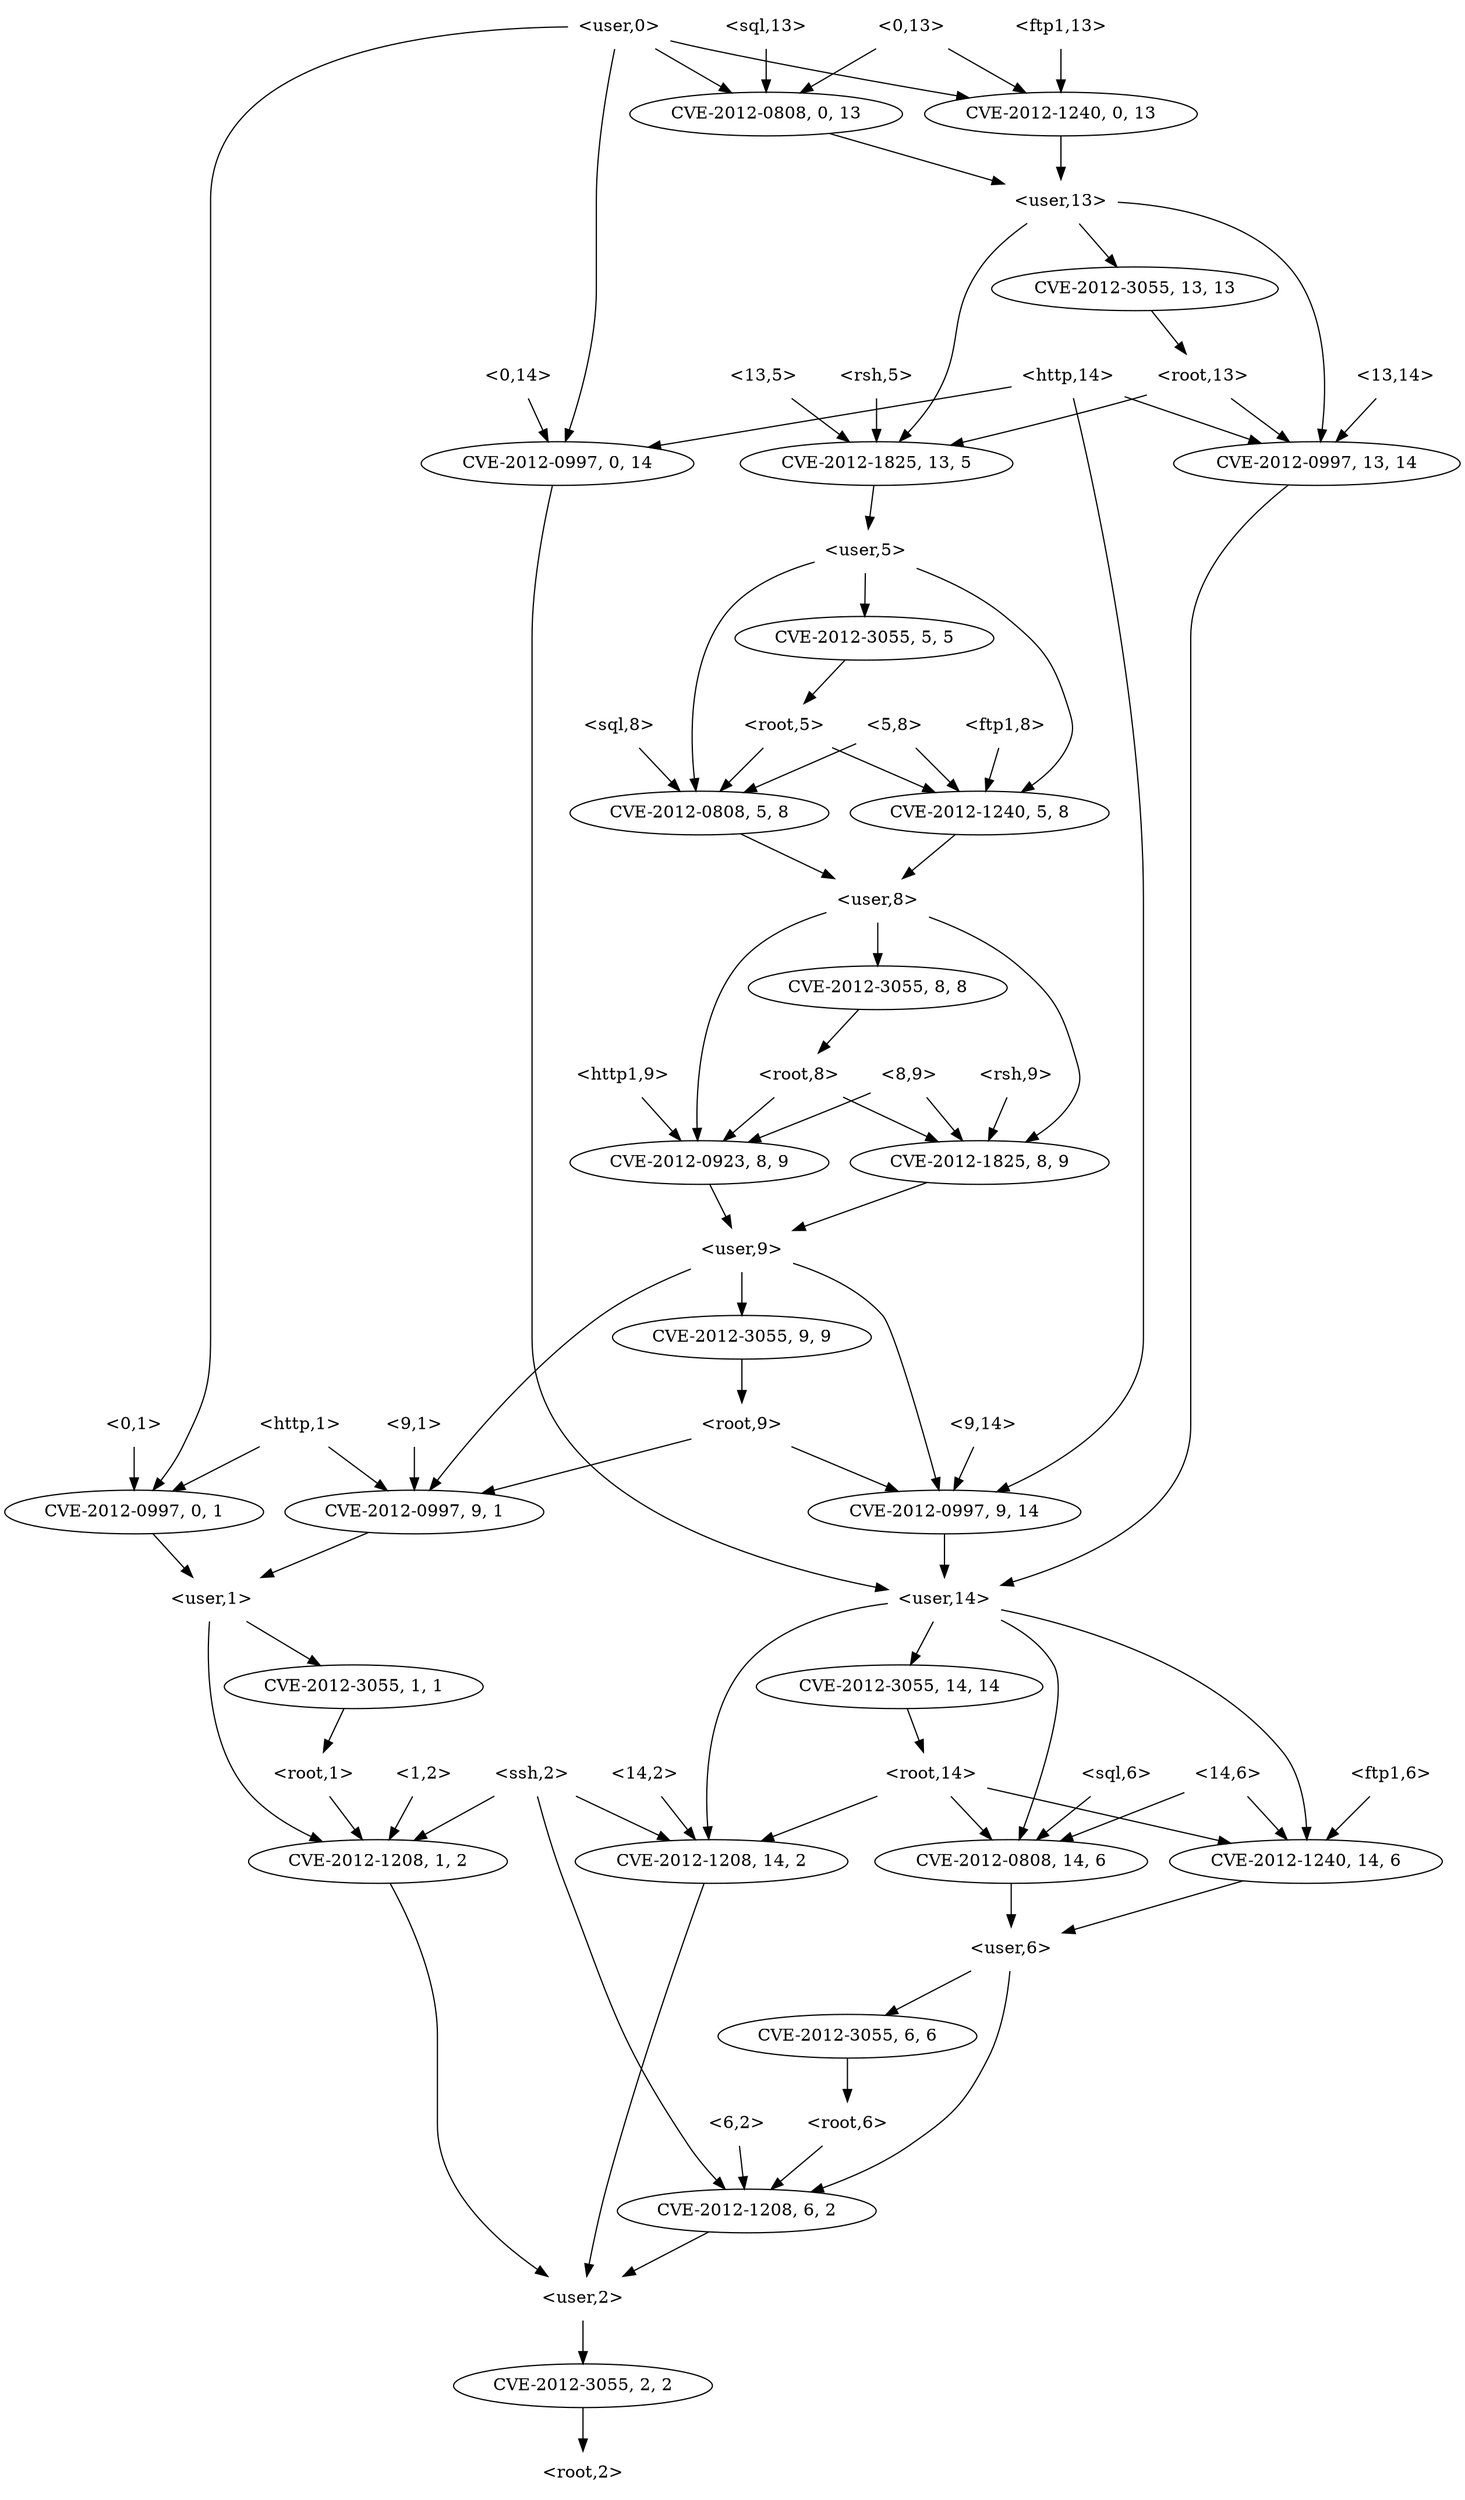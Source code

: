 strict digraph {
	graph [bb="0,0,1019,2052"];
	node [label="\N"];
	"<v_root,8,8>"	 [height=0.5,
		label=<CVE-2012-3055, 8, 8>,
		pos="594,1242",
		width=2.4499];
	"<root,8>"	 [height=0.5,
		pos="539,1170",
		shape=plaintext,
		width=0.89583];
	"<v_root,8,8>" -> "<root,8>"	 [pos="e,552.57,1188.3 580.69,1224.1 574.16,1215.8 566.17,1205.6 558.94,1196.4"];
	"<v_http1,8,9>"	 [height=0.5,
		label=<CVE-2012-0923, 8, 9>,
		pos="678,1098",
		width=2.4499];
	"<root,8>" -> "<v_http1,8,9>"	 [pos="e,646.57,1114.8 571.59,1152.6 591.3,1142.7 616.59,1129.9 637.57,1119.4"];
	"<v_rsh,8,9>"	 [height=0.5,
		label=<CVE-2012-1825, 8, 9>,
		pos="483,1098",
		width=2.4499];
	"<root,8>" -> "<v_rsh,8,9>"	 [pos="e,496.68,1116.1 525.16,1151.7 518.51,1143.4 510.42,1133.3 503.11,1124.1"];
	"<user,9>"	 [height=0.5,
		pos="516,1026",
		shape=plaintext,
		width=0.91667];
	"<v_http1,8,9>" -> "<user,9>"	 [pos="e,549.09,1041.3 642.05,1081.5 617.31,1070.8 584.35,1056.5 558.33,1045.3"];
	"<v_http,9,1>"	 [height=0.5,
		label=<CVE-2012-0997, 9, 1>,
		pos="283,810",
		width=2.4499];
	"<user,9>" -> "<v_http,9,1>"	 [pos="e,294.38,828.32 482.68,1010.6 463.04,1001.2 438.32,987.78 419,972 369.31,931.43 323.89,870.91 300.2,836.8"];
	"<v_root,9,9>"	 [height=0.5,
		label=<CVE-2012-3055, 9, 9>,
		pos="516,954",
		width=2.4499];
	"<user,9>" -> "<v_root,9,9>"	 [pos="e,516,972.1 516,1007.7 516,999.98 516,990.71 516,982.11"];
	"<v_http,9,14>"	 [height=0.5,
		label=<CVE-2012-0997, 9, 14>,
		pos="660,810",
		width=2.5686];
	"<user,9>" -> "<v_http,9,14>"	 [pos="e,656.75,828.03 549.18,1014.4 570.29,1006 596.64,992.34 613,972 629.67,951.28 646.48,878.15 654.74,837.96"];
	"<v_rsh,13,5>"	 [height=0.5,
		label=<CVE-2012-1825, 13, 5>,
		pos="613,1674",
		width=2.5686];
	"<user,5>"	 [height=0.5,
		pos="607,1602",
		shape=plaintext,
		width=0.91667];
	"<v_rsh,13,5>" -> "<user,5>"	 [pos="e,608.47,1620.1 611.52,1655.7 610.86,1648 610.06,1638.7 609.32,1630.1"];
	"<v_sql,5,8>"	 [height=0.5,
		label=<CVE-2012-0808, 5, 8>,
		pos="684,1386",
		width=2.4499];
	"<user,5>" -> "<v_sql,5,8>"	 [pos="e,709.68,1403.4 640.36,1588.4 660.42,1579.5 685.4,1565.9 703,1548 728.34,1522.2 732.3,1511.1 741,1476 744.85,1460.5 747.39,1454.7\
 741,1440 735.94,1428.4 726.94,1418.2 717.57,1409.9"];
	"<v_root,5,5>"	 [height=0.5,
		label=<CVE-2012-3055, 5, 5>,
		pos="606,1530",
		width=2.4499];
	"<user,5>" -> "<v_root,5,5>"	 [pos="e,606.24,1548.1 606.75,1583.7 606.64,1576 606.51,1566.7 606.39,1558.1"];
	"<v_ftp1,5,8>"	 [height=0.5,
		label=<CVE-2012-1240, 5, 8>,
		pos="489,1386",
		width=2.4499];
	"<user,5>" -> "<v_ftp1,5,8>"	 [pos="e,486.34,1404.3 573.8,1591.8 551.75,1583.9 524.17,1570.2 509,1548 481.62,1507.9 482.04,1448.8 485.24,1414.5"];
	"<v_rsh,8,9>" -> "<user,9>"	 [pos="e,507.86,1044.3 490.99,1080.1 494.74,1072.1 499.31,1062.4 503.5,1053.5"];
	"<root,5>"	 [height=0.5,
		pos="550,1458",
		shape=plaintext,
		width=0.89583];
	"<root,5>" -> "<v_sql,5,8>"	 [pos="e,653.24,1403.1 582.44,1440.1 601.03,1430.3 624.5,1418.1 644.2,1407.8"];
	"<root,5>" -> "<v_ftp1,5,8>"	 [pos="e,503.91,1404.1 534.92,1439.7 527.61,1431.3 518.69,1421.1 510.66,1411.9"];
	"<user,8>"	 [height=0.5,
		pos="594,1314",
		shape=plaintext,
		width=0.91667];
	"<v_sql,5,8>" -> "<user,8>"	 [pos="e,616.12,1332.2 662.67,1368.4 651.16,1359.5 636.76,1348.3 624.12,1338.4"];
	"<v_ftp1,5,8>" -> "<user,8>"	 [pos="e,568.44,1332 513.62,1368.6 527.4,1359.4 544.79,1347.8 559.87,1337.8"];
	"<0,1>"	 [height=0.5,
		pos="88,882",
		shape=plaintext,
		width=0.75];
	"<v_http,0,1>"	 [height=0.5,
		label=<CVE-2012-0997, 0, 1>,
		pos="88,810",
		width=2.4499];
	"<0,1>" -> "<v_http,0,1>"	 [pos="e,88,828.1 88,863.7 88,855.98 88,846.71 88,838.11"];
	"<user,1>"	 [height=0.5,
		pos="240,738",
		shape=plaintext,
		width=0.91667];
	"<v_http,0,1>" -> "<user,1>"	 [pos="e,206.79,754.3 122.11,793.29 144.44,783.01 173.79,769.49 197.62,758.52"];
	"<v_http,9,1>" -> "<user,1>"	 [pos="e,250.61,756.28 272.59,792.05 267.59,783.92 261.5,774 255.94,764.94"];
	"<v_ssh,1,2>"	 [height=0.5,
		label=<CVE-2012-1208, 1, 2>,
		pos="229,522",
		width=2.4499];
	"<user,1>" -> "<v_ssh,1,2>"	 [pos="e,223.73,539.99 230.05,719.98 224.73,709.89 218.73,696.64 216,684 205.87,637.08 210.24,623.65 216,576 217.04,567.4 218.99,558.19\
 221.08,549.89"];
	"<v_root,1,1>"	 [height=0.5,
		label=<CVE-2012-3055, 1, 1>,
		pos="313,666",
		width=2.4499];
	"<user,1>" -> "<v_root,1,1>"	 [pos="e,295.41,683.86 258.04,719.7 267.13,710.99 278.28,700.29 288.16,690.82"];
	"<user,14>"	 [height=0.5,
		pos="660,738",
		shape=plaintext,
		width=1.0069];
	"<v_ssh,14,2>"	 [height=0.5,
		label=<CVE-2012-1208, 14, 2>,
		pos="466,522",
		width=2.5686];
	"<user,14>" -> "<v_ssh,14,2>"	 [pos="e,463.4,540.44 623.56,736.12 584.88,733.1 524.9,722.07 492,684 459.79,646.72 459.35,585.74 462.38,550.5"];
	"<v_sql,14,6>"	 [height=0.5,
		label=<CVE-2012-0808, 14, 6>,
		pos="670,522",
		width=2.5686];
	"<user,14>" -> "<v_sql,14,6>"	 [pos="e,676.02,540.22 679.47,719.92 688.82,710.4 699.05,697.72 704,684 712.79,659.64 692.08,589.04 679.24,549.9"];
	"<v_ftp1,14,6>"	 [height=0.5,
		label=<CVE-2012-1240, 14, 6>,
		pos="874,522",
		width=2.5686];
	"<user,14>" -> "<v_ftp1,14,6>"	 [pos="e,873.9,540.27 696.59,723.55 740.96,705.29 814.65,668.33 854,612 866.64,593.9 871.45,569.12 873.2,550.3"];
	"<v_root,14,14>"	 [height=0.5,
		label=<CVE-2012-3055, 14, 14>,
		pos="598,666",
		width=2.7013];
	"<user,14>" -> "<v_root,14,14>"	 [pos="e,613.15,684.1 644.67,719.7 637.24,711.3 628.18,701.07 620.02,691.86"];
	"<user,2>"	 [height=0.5,
		pos="383,162",
		shape=plaintext,
		width=0.91667];
	"<v_ssh,14,2>" -> "<user,2>"	 [pos="e,383,180.05 447.99,504.06 423.58,479.17 383,430.11 383,379 383,379 383,379 383,305 383,265 383,218.65 383,190.08"];
	"<user,6>"	 [height=0.5,
		pos="665,450",
		shape=plaintext,
		width=0.91667];
	"<v_sql,14,6>" -> "<user,6>"	 [pos="e,666.22,468.1 668.76,503.7 668.21,495.98 667.55,486.71 666.94,478.11"];
	"<v_ftp1,14,6>" -> "<user,6>"	 [pos="e,698.29,462.15 829.68,506.15 793.75,494.12 743.43,477.27 707.9,465.37"];
	"<root,14>"	 [height=0.5,
		pos="605,594",
		shape=plaintext,
		width=1];
	"<v_root,14,14>" -> "<root,14>"	 [pos="e,603.29,612.1 599.73,647.7 600.5,639.98 601.43,630.71 602.29,622.11"];
	"<9,1>"	 [height=0.5,
		pos="283,882",
		shape=plaintext,
		width=0.75];
	"<9,1>" -> "<v_http,9,1>"	 [pos="e,283,828.1 283,863.7 283,855.98 283,846.71 283,838.11"];
	"<14,6>"	 [height=0.5,
		pos="817,594",
		shape=plaintext,
		width=0.78472];
	"<14,6>" -> "<v_sql,14,6>"	 [pos="e,703.4,538.91 788.66,579.5 767.05,569.22 736.96,554.88 712.48,543.23"];
	"<14,6>" -> "<v_ftp1,14,6>"	 [pos="e,860.07,540.1 831.09,575.7 837.92,567.3 846.26,557.07 853.76,547.86"];
	"<http,1>"	 [height=0.5,
		pos="205,882",
		shape=plaintext,
		width=0.89583];
	"<http,1>" -> "<v_http,9,1>"	 [pos="e,264.48,827.62 224.28,863.7 234.16,854.84 246.32,843.92 257.01,834.33"];
	"<http,1>" -> "<v_http,0,1>"	 [pos="e,115.12,827.23 176.38,863.88 160.62,854.45 140.92,842.66 124.11,832.61"];
	"<0,14>"	 [height=0.5,
		pos="358,1746",
		shape=plaintext,
		width=0.78472];
	"<v_http,0,14>"	 [height=0.5,
		label=<CVE-2012-0997, 0, 14>,
		pos="387,1674",
		width=2.5686];
	"<0,14>" -> "<v_http,0,14>"	 [pos="e,379.91,1692.1 365.17,1727.7 368.43,1719.8 372.37,1710.3 376,1701.5"];
	"<v_http,0,14>" -> "<user,14>"	 [pos="e,623.46,746.95 381.94,1655.7 374.64,1629.1 362,1576.6 362,1531 362,1531 362,1531 362,953 362,830.59 529.95,771.36 613.68,749.44"];
	"<v_ftp1,0,13>"	 [height=0.5,
		label=<CVE-2012-1240, 0, 13>,
		pos="536,1962",
		width=2.5686];
	"<user,13>"	 [height=0.5,
		pos="740,1890",
		shape=plaintext,
		width=1.0069];
	"<v_ftp1,0,13>" -> "<user,13>"	 [pos="e,703.71,1903.5 579.51,1946.1 613.17,1934.5 659.65,1918.6 693.94,1906.8"];
	"<v_root,13,13>"	 [height=0.5,
		label=<CVE-2012-3055, 13, 13>,
		pos="796,1818",
		width=2.7013];
	"<user,13>" -> "<v_root,13,13>"	 [pos="e,782.32,1836.1 753.84,1871.7 760.49,1863.4 768.58,1853.3 775.89,1844.1"];
	"<user,13>" -> "<v_rsh,13,5>"	 [pos="e,626.94,1691.9 720.38,1871.9 710.21,1862.2 698.22,1849.4 690,1836 663.26,1792.5 674.76,1773.2 651,1728 645.94,1718.4 639.33,1708.5\
 633.05,1700"];
	"<v_http,13,14>"	 [height=0.5,
		label=<CVE-2012-0997, 13, 14>,
		pos="922,1674",
		width=2.7013];
	"<user,13>" -> "<v_http,13,14>"	 [pos="e,925.32,1692.3 776.46,1887.8 814.04,1884.5 871.33,1873.2 902,1836 933.16,1798.2 931.2,1737.4 926.75,1702.3"];
	"<14,2>"	 [height=0.5,
		pos="416,594",
		shape=plaintext,
		width=0.78472];
	"<14,2>" -> "<v_ssh,14,2>"	 [pos="e,453.78,540.1 428.36,575.7 434.23,567.47 441.37,557.48 447.84,548.42"];
	"<8,9>"	 [height=0.5,
		pos="617,1170",
		shape=plaintext,
		width=0.75];
	"<8,9>" -> "<v_http1,8,9>"	 [pos="e,663.09,1116.1 632.08,1151.7 639.39,1143.3 648.31,1133.1 656.34,1123.9"];
	"<8,9>" -> "<v_rsh,8,9>"	 [pos="e,513.83,1115.1 589.88,1154.8 570.61,1144.8 544.42,1131.1 522.79,1119.8"];
	"<user,8>" -> "<v_http1,8,9>"	 [pos="e,707.43,1115.2 627.36,1299.4 647.26,1290.2 672.22,1276.7 691,1260 720.29,1233.9 730.11,1225.4 742,1188 746.85,1172.8 748.81,1166.5\
 742,1152 736.28,1139.8 726.26,1129.5 715.82,1121.3"];
	"<user,8>" -> "<v_root,8,8>"	 [pos="e,594,1260.1 594,1295.7 594,1288 594,1278.7 594,1270.1"];
	"<user,8>" -> "<v_rsh,8,9>"	 [pos="e,479.58,1116.2 560.88,1303.9 538.93,1296 511.59,1282.3 497,1260 470.55,1219.5 473.37,1160.6 478.04,1126.4"];
	"<root,1>"	 [height=0.5,
		pos="258,594",
		shape=plaintext,
		width=0.89583];
	"<root,1>" -> "<v_ssh,1,2>"	 [pos="e,236.09,540.1 250.83,575.7 247.57,567.81 243.63,558.3 240,549.55"];
	"<v_ssh,1,2>" -> "<user,2>"	 [pos="e,355.45,180.18 236.89,503.93 248.29,477.67 268,425.53 268,379 268,379 268,379 268,305 268,253.97 313.41,211 347.16,186.11"];
	"<root,9>"	 [height=0.5,
		pos="516,882",
		shape=plaintext,
		width=0.89583];
	"<v_root,9,9>" -> "<root,9>"	 [pos="e,516,900.1 516,935.7 516,927.98 516,918.71 516,910.11"];
	"<v_http,9,14>" -> "<user,14>"	 [pos="e,660,756.1 660,791.7 660,783.98 660,774.71 660,766.11"];
	"<v_root,2,2>"	 [height=0.5,
		label=<CVE-2012-3055, 2, 2>,
		pos="383,90",
		width=2.4499];
	"<user,2>" -> "<v_root,2,2>"	 [pos="e,383,108.1 383,143.7 383,135.98 383,126.71 383,118.11"];
	"<root,9>" -> "<v_http,9,1>"	 [pos="e,330.45,825.26 483.6,871.27 446.56,860.14 385.22,841.71 340.1,828.16"];
	"<root,9>" -> "<v_http,9,14>"	 [pos="e,627.29,826.9 548.32,865.29 568.92,855.27 595.84,842.19 618.08,831.38"];
	"<v_root,1,1>" -> "<root,1>"	 [pos="e,271.57,612.28 299.69,648.05 293.16,639.75 285.17,629.58 277.94,620.38"];
	"<v_root,6,6>"	 [height=0.5,
		label=<CVE-2012-3055, 6, 6>,
		pos="541,378",
		width=2.4499];
	"<root,6>"	 [height=0.5,
		pos="541,306",
		shape=plaintext,
		width=0.89583];
	"<v_root,6,6>" -> "<root,6>"	 [pos="e,541,324.1 541,359.7 541,351.98 541,342.71 541,334.11"];
	"<v_ssh,6,2>"	 [height=0.5,
		label=<CVE-2012-1208, 6, 2>,
		pos="541,234",
		width=2.4499];
	"<root,6>" -> "<v_ssh,6,2>"	 [pos="e,541,252.1 541,287.7 541,279.98 541,270.71 541,262.11"];
	"<root,14>" -> "<v_ssh,14,2>"	 [pos="e,497.75,538.99 571,575.88 551.62,566.12 527.21,553.83 506.81,543.55"];
	"<root,14>" -> "<v_sql,14,6>"	 [pos="e,654.12,540.1 621.07,575.7 628.94,567.22 638.56,556.86 647.17,547.58"];
	"<root,14>" -> "<v_ftp1,14,6>"	 [pos="e,820.72,536.87 641.28,583.56 684.66,572.27 758.02,553.18 810.79,539.45"];
	"<user,6>" -> "<v_ssh,6,2>"	 [pos="e,557.36,251.8 661.76,431.89 657.82,413.43 650.16,383.52 638,360 618.16,321.64 586.1,283.25 564.32,259.33"];
	"<user,6>" -> "<v_root,6,6>"	 [pos="e,569.74,395.23 634.67,431.88 617.81,422.36 596.7,410.44 578.78,400.33"];
	"<ftp1,6>"	 [height=0.5,
		pos="935,594",
		shape=plaintext,
		width=0.89583];
	"<ftp1,6>" -> "<v_ftp1,14,6>"	 [pos="e,888.91,540.1 919.92,575.7 912.61,567.3 903.69,557.07 895.66,547.86"];
	"<root,2>"	 [height=0.5,
		pos="383,18",
		shape=plaintext,
		width=0.89583];
	"<v_root,2,2>" -> "<root,2>"	 [pos="e,383,36.104 383,71.697 383,63.983 383,54.712 383,46.112"];
	"<v_sql,0,13>"	 [height=0.5,
		label=<CVE-2012-0808, 0, 13>,
		pos="740,1962",
		width=2.5686];
	"<v_sql,0,13>" -> "<user,13>"	 [pos="e,740,1908.1 740,1943.7 740,1936 740,1926.7 740,1918.1"];
	"<13,5>"	 [height=0.5,
		pos="536,1746",
		shape=plaintext,
		width=0.78472];
	"<13,5>" -> "<v_rsh,13,5>"	 [pos="e,594.45,1691.9 555.03,1727.7 564.62,1719 576.38,1708.3 586.8,1698.8"];
	"<9,14>"	 [height=0.5,
		pos="689,882",
		shape=plaintext,
		width=0.78472];
	"<9,14>" -> "<v_http,9,14>"	 [pos="e,667.09,828.1 681.83,863.7 678.57,855.81 674.63,846.3 671,837.55"];
	"<http1,9>"	 [height=0.5,
		pos="698,1170",
		shape=plaintext,
		width=0.97917];
	"<http1,9>" -> "<v_http1,8,9>"	 [pos="e,682.89,1116.1 693.06,1151.7 690.83,1143.9 688.15,1134.5 685.67,1125.8"];
	"<0,13>"	 [height=0.5,
		pos="640,2034",
		shape=plaintext,
		width=0.78472];
	"<0,13>" -> "<v_sql,0,13>"	 [pos="e,716.48,1979.5 664.46,2015.9 677.58,2006.7 693.91,1995.3 708.02,1985.4"];
	"<0,13>" -> "<v_ftp1,0,13>"	 [pos="e,560.46,1979.5 614.56,2015.9 600.79,2006.6 583.61,1995 568.84,1985.1"];
	"<v_http,13,14>" -> "<user,14>"	 [pos="e,696.49,745.17 913.7,1656 901.72,1629.8 881,1577.7 881,1531 881,1531 881,1531 881,881 881,798.75 771.31,761.91 706.49,747.32"];
	"<v_ssh,6,2>" -> "<user,2>"	 [pos="e,416.08,177.65 505.93,217.46 482.15,206.93 450.58,192.94 425.39,181.78"];
	"<ssh,2>"	 [height=0.5,
		pos="339,594",
		shape=plaintext,
		width=0.84028];
	"<ssh,2>" -> "<v_ssh,14,2>"	 [pos="e,436.7,539.15 369.42,576.23 386.95,566.57 409.15,554.33 427.84,544.03"];
	"<ssh,2>" -> "<v_ssh,6,2>"	 [pos="e,527.3,252.12 342.56,575.87 346.63,557.66 354.04,528.19 364,504 407.09,399.31 429.48,377.35 499,288 506.1,278.87 513.96,268.92 \
520.94,260.13"];
	"<ssh,2>" -> "<v_ssh,1,2>"	 [pos="e,254.87,539.47 312.09,575.88 297.52,566.61 279.36,555.05 263.73,545.1"];
	"<sql,8>"	 [height=0.5,
		pos="703,1458",
		shape=plaintext,
		width=0.8125];
	"<sql,8>" -> "<v_sql,5,8>"	 [pos="e,688.64,1404.1 698.3,1439.7 696.19,1431.9 693.64,1422.5 691.28,1413.8"];
	"<v_root,5,5>" -> "<root,5>"	 [pos="e,563.82,1476.3 592.44,1512.1 585.73,1503.7 577.5,1493.4 570.08,1484.1"];
	"<root,13>"	 [height=0.5,
		pos="841,1746",
		shape=plaintext,
		width=1];
	"<v_root,13,13>" -> "<root,13>"	 [pos="e,829.89,1764.3 806.89,1800.1 812.12,1791.9 818.5,1782 824.32,1772.9"];
	"<rsh,9>"	 [height=0.5,
		pos="420,1170",
		shape=plaintext,
		width=0.81944];
	"<rsh,9>" -> "<v_rsh,8,9>"	 [pos="e,467.61,1116.1 435.57,1151.7 443.2,1143.2 452.52,1132.9 460.88,1123.6"];
	"<5,8>"	 [height=0.5,
		pos="628,1458",
		shape=plaintext,
		width=0.75];
	"<5,8>" -> "<v_sql,5,8>"	 [pos="e,670.32,1404.1 641.84,1439.7 648.49,1431.4 656.58,1421.3 663.89,1412.1"];
	"<5,8>" -> "<v_ftp1,5,8>"	 [pos="e,520.44,1402.8 600.87,1443.3 580.59,1433.1 552.54,1419 529.59,1407.4"];
	"<http,14>"	 [height=0.5,
		pos="751,1746",
		shape=plaintext,
		width=0.97917];
	"<http,14>" -> "<v_http,9,14>"	 [pos="e,693.89,826.83 757.71,1727.8 771.13,1691.9 800,1605.9 800,1531 800,1531 800,1531 800,953 800,896.88 743.86,854.89 702.68,831.65"];
	"<http,14>" -> "<v_http,13,14>"	 [pos="e,883.94,1690.6 786.43,1730.5 811.9,1720.1 846.51,1705.9 874.39,1694.5"];
	"<http,14>" -> "<v_http,0,14>"	 [pos="e,450.34,1687.2 715.44,1738.2 656.63,1726.9 537.94,1704 460.51,1689.1"];
	"<root,13>" -> "<v_rsh,13,5>"	 [pos="e,664.68,1689 804.93,1731.4 801.58,1730.2 798.23,1729.1 795,1728 755.15,1714.9 709.84,1701.7 674.4,1691.7"];
	"<root,13>" -> "<v_http,13,14>"	 [pos="e,902.49,1691.9 861.02,1727.7 871.2,1718.9 883.72,1708.1 894.76,1698.5"];
	"<6,2>"	 [height=0.5,
		pos="712,306",
		shape=plaintext,
		width=0.75];
	"<6,2>" -> "<v_ssh,6,2>"	 [pos="e,578.85,250.36 684.66,293.64 680.1,291.75 675.42,289.82 671,288 643.64,276.75 612.99,264.25 588.34,254.22"];
	"<13,14>"	 [height=0.5,
		pos="981,1746",
		shape=plaintext,
		width=0.88889];
	"<13,14>" -> "<v_http,13,14>"	 [pos="e,936.42,1692.1 966.42,1727.7 959.34,1719.3 950.72,1709.1 942.95,1699.9"];
	"<user,0>"	 [height=0.5,
		pos="432,2034",
		shape=plaintext,
		width=0.91667];
	"<user,0>" -> "<v_sql,0,13>"	 [pos="e,676.78,1975.2 465.28,2023 473.64,2020.6 482.62,2018.1 491,2016 549.77,2001.3 616.98,1987.1 666.75,1977.2"];
	"<user,0>" -> "<v_http,0,1>"	 [pos="e,102.16,828.15 398.85,2031.8 322.94,2027.1 143,2003.9 143,1891 143,1891 143,1891 143,953 143,912.55 139.88,901.2 124,864 119.92\
,854.43 114.01,844.78 108.16,836.39"];
	"<user,0>" -> "<v_ftp1,0,13>"	 [pos="e,511.54,1979.5 457.44,2015.9 471.21,2006.6 488.39,1995 503.16,1985.1"];
	"<user,0>" -> "<v_http,0,14>"	 [pos="e,392.67,1692.3 428.56,2015.6 423.59,1988.9 415,1936.2 415,1891 415,1891 415,1891 415,1817 415,1776.3 403.77,1730.2 395.54,1701.9"];
	"<1,2>"	 [height=0.5,
		pos="142,594",
		shape=plaintext,
		width=0.75];
	"<1,2>" -> "<v_ssh,1,2>"	 [pos="e,208.34,539.62 163.51,575.7 174.63,566.75 188.35,555.71 200.36,546.05"];
	"<sql,13>"	 [height=0.5,
		pos="740,2034",
		shape=plaintext,
		width=0.91667];
	"<sql,13>" -> "<v_sql,0,13>"	 [pos="e,740,1980.1 740,2015.7 740,2008 740,1998.7 740,1990.1"];
	"<sql,6>"	 [height=0.5,
		pos="741,594",
		shape=plaintext,
		width=0.8125];
	"<sql,6>" -> "<v_sql,14,6>"	 [pos="e,687.35,540.1 723.45,575.7 714.77,567.14 704.14,556.66 694.65,547.3"];
	"<rsh,5>"	 [height=0.5,
		pos="613,1746",
		shape=plaintext,
		width=0.81944];
	"<rsh,5>" -> "<v_rsh,13,5>"	 [pos="e,613,1692.1 613,1727.7 613,1720 613,1710.7 613,1702.1"];
	"<ftp1,8>"	 [height=0.5,
		pos="428,1458",
		shape=plaintext,
		width=0.89583];
	"<ftp1,8>" -> "<v_ftp1,5,8>"	 [pos="e,474.09,1404.1 443.08,1439.7 450.39,1431.3 459.31,1421.1 467.34,1411.9"];
	"<ftp1,13>"	 [height=0.5,
		pos="536,2034",
		shape=plaintext,
		width=1];
	"<ftp1,13>" -> "<v_ftp1,0,13>"	 [pos="e,536,1980.1 536,2015.7 536,2008 536,1998.7 536,1990.1"];
}
